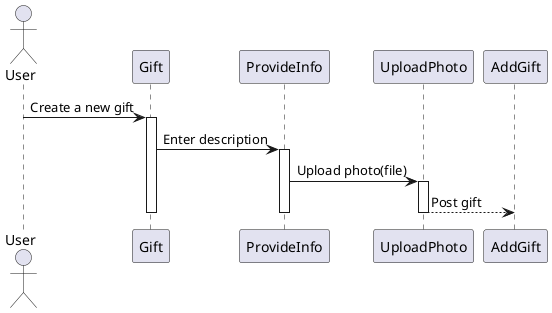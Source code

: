 @startuml

actor User
participant "Gift" as A
participant "ProvideInfo" as B
participant "UploadPhoto" as C
participant "AddGift" as D

User -> A: Create a new gift
activate A
A -> B: Enter description
activate B
B -> C: Upload photo(file)
activate C
C --> D: Post gift
deactivate D
deactivate C
deactivate B
deactivate A

@enduml
